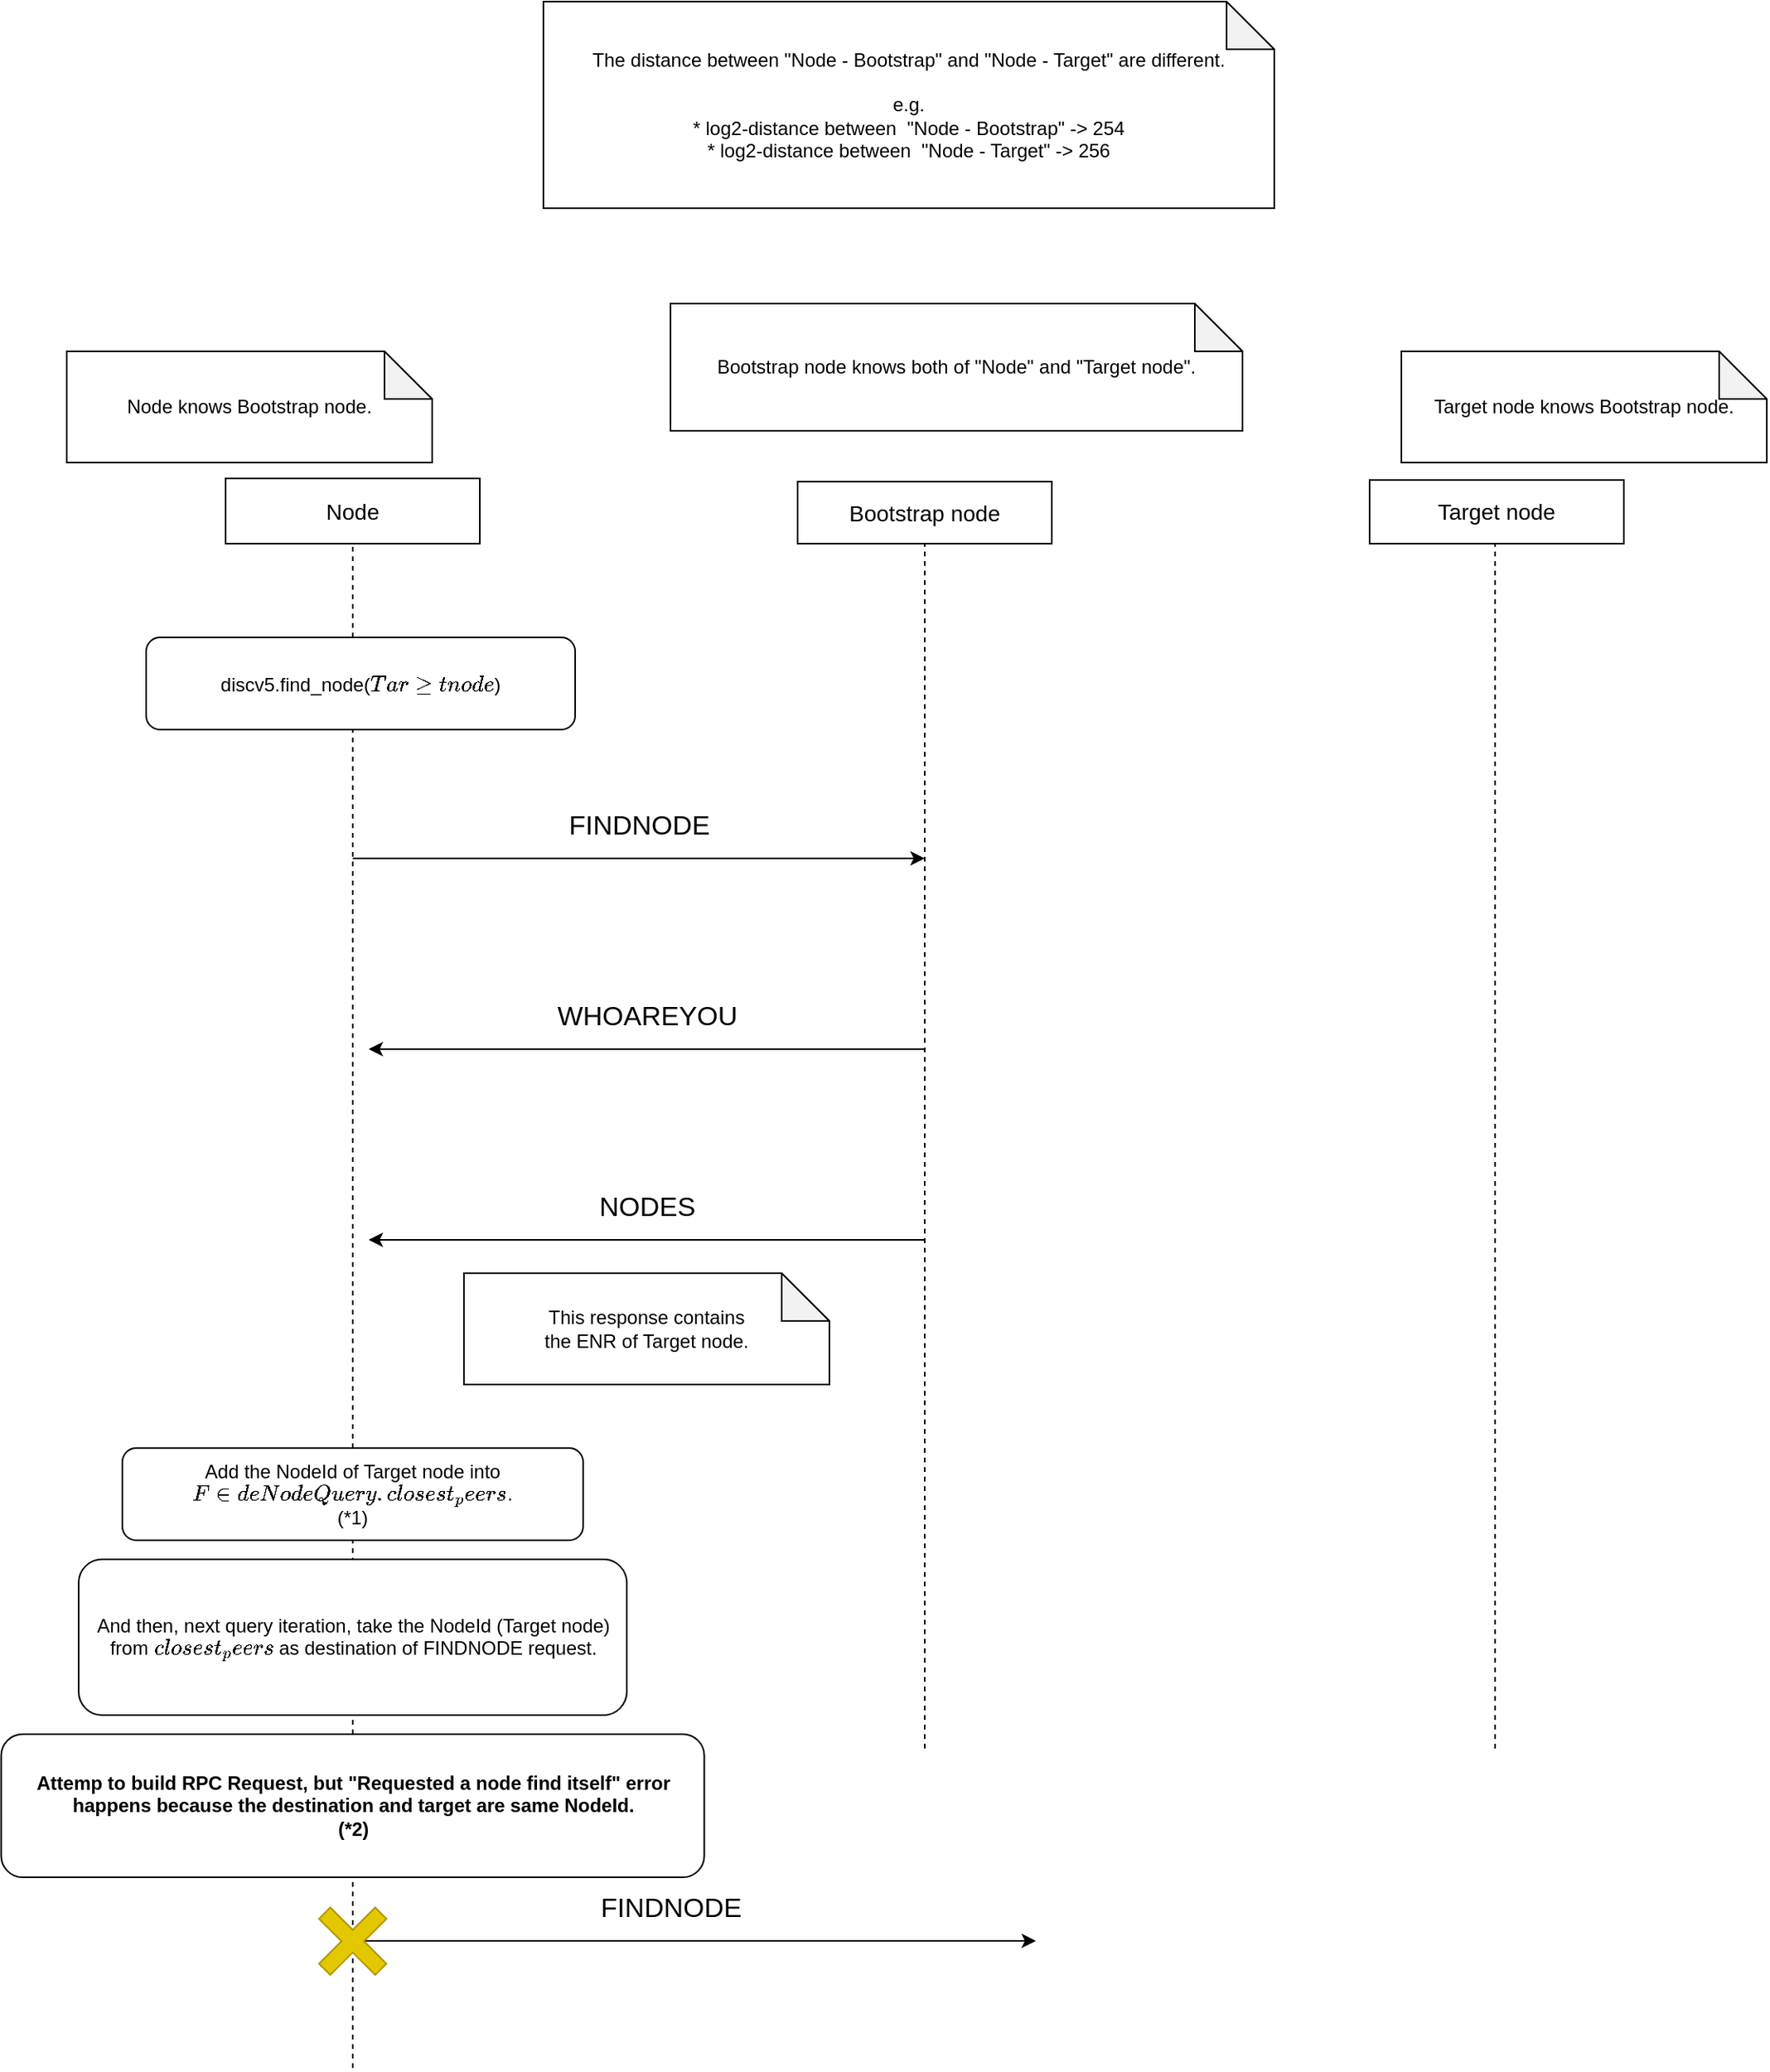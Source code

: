 <mxfile>
    <diagram id="ExdccTZqctQwAvQB16s_" name="Page-1">
        <mxGraphModel dx="1658" dy="1277" grid="1" gridSize="10" guides="1" tooltips="1" connect="1" arrows="1" fold="1" page="0" pageScale="1" pageWidth="827" pageHeight="1169" background="none" math="0" shadow="0">
            <root>
                <mxCell id="0"/>
                <mxCell id="1" parent="0"/>
                <mxCell id="2M91R3iAnrZrVvDSjcHK-1" value="Node" style="rounded=0;whiteSpace=wrap;html=1;fontSize=14;" parent="1" vertex="1">
                    <mxGeometry x="40" width="160" height="41" as="geometry"/>
                </mxCell>
                <mxCell id="2M91R3iAnrZrVvDSjcHK-2" value="Bootstrap node" style="rounded=0;whiteSpace=wrap;html=1;fontSize=14;" parent="1" vertex="1">
                    <mxGeometry x="400" y="2" width="160" height="39" as="geometry"/>
                </mxCell>
                <mxCell id="2M91R3iAnrZrVvDSjcHK-4" value="Target node" style="rounded=0;whiteSpace=wrap;html=1;fontSize=14;" parent="1" vertex="1">
                    <mxGeometry x="760" y="1" width="160" height="40" as="geometry"/>
                </mxCell>
                <mxCell id="2M91R3iAnrZrVvDSjcHK-28" value="" style="endArrow=none;dashed=1;html=1;fontSize=12;entryX=0.5;entryY=1;entryDx=0;entryDy=0;" parent="1" target="2M91R3iAnrZrVvDSjcHK-1" edge="1">
                    <mxGeometry width="50" height="50" relative="1" as="geometry">
                        <mxPoint x="120" y="1000" as="sourcePoint"/>
                        <mxPoint x="570" y="240" as="targetPoint"/>
                    </mxGeometry>
                </mxCell>
                <mxCell id="2M91R3iAnrZrVvDSjcHK-29" value="" style="endArrow=none;dashed=1;html=1;fontSize=12;entryX=0.5;entryY=1;entryDx=0;entryDy=0;" parent="1" target="2M91R3iAnrZrVvDSjcHK-2" edge="1">
                    <mxGeometry width="50" height="50" relative="1" as="geometry">
                        <mxPoint x="480" y="799" as="sourcePoint"/>
                        <mxPoint x="560" y="181" as="targetPoint"/>
                    </mxGeometry>
                </mxCell>
                <mxCell id="2M91R3iAnrZrVvDSjcHK-52" value="" style="endArrow=classic;html=1;fontSize=18;" parent="1" edge="1">
                    <mxGeometry x="-160" y="-61" width="50" height="50" as="geometry">
                        <mxPoint x="120" y="239" as="sourcePoint"/>
                        <mxPoint x="480" y="239" as="targetPoint"/>
                    </mxGeometry>
                </mxCell>
                <mxCell id="16" value="FINDNODE" style="edgeLabel;html=1;align=center;verticalAlign=middle;resizable=0;points=[];fontSize=17;" vertex="1" connectable="0" parent="2M91R3iAnrZrVvDSjcHK-52">
                    <mxGeometry relative="1" as="geometry">
                        <mxPoint y="-20" as="offset"/>
                    </mxGeometry>
                </mxCell>
                <mxCell id="10" value="The distance between &quot;Node - Bootstrap&quot; and &quot;Node - Target&quot; are different.&lt;br&gt;&lt;br&gt;e.g.&lt;br&gt;* log2-distance between&amp;nbsp; &quot;Node - Bootstrap&quot; -&amp;gt; 254&lt;br&gt;* log2-distance between&amp;nbsp; &quot;Node - Target&quot; -&amp;gt; 256" style="shape=note;whiteSpace=wrap;html=1;backgroundOutline=1;darkOpacity=0.05;" parent="1" vertex="1">
                    <mxGeometry x="240" y="-300" width="460" height="130" as="geometry"/>
                </mxCell>
                <mxCell id="12" value="" style="endArrow=none;dashed=1;html=1;fontSize=12;entryX=0.5;entryY=1;entryDx=0;entryDy=0;" edge="1" parent="1">
                    <mxGeometry width="50" height="50" relative="1" as="geometry">
                        <mxPoint x="839" y="799" as="sourcePoint"/>
                        <mxPoint x="839" y="41" as="targetPoint"/>
                    </mxGeometry>
                </mxCell>
                <mxCell id="13" value="Node knows Bootstrap node." style="shape=note;whiteSpace=wrap;html=1;backgroundOutline=1;darkOpacity=0.05;" vertex="1" parent="1">
                    <mxGeometry x="-60" y="-80" width="230" height="70" as="geometry"/>
                </mxCell>
                <mxCell id="14" value="Bootstrap node knows both of &quot;Node&quot; and &quot;Target node&quot;." style="shape=note;whiteSpace=wrap;html=1;backgroundOutline=1;darkOpacity=0.05;" vertex="1" parent="1">
                    <mxGeometry x="320" y="-110" width="360" height="80" as="geometry"/>
                </mxCell>
                <mxCell id="15" value="Target node knows Bootstrap node." style="shape=note;whiteSpace=wrap;html=1;backgroundOutline=1;darkOpacity=0.05;" vertex="1" parent="1">
                    <mxGeometry x="780" y="-80" width="230" height="70" as="geometry"/>
                </mxCell>
                <mxCell id="17" value="" style="endArrow=classic;html=1;fontSize=18;" edge="1" parent="1">
                    <mxGeometry x="-150" y="-51" width="50" height="50" as="geometry">
                        <mxPoint x="480" y="359" as="sourcePoint"/>
                        <mxPoint x="130" y="359" as="targetPoint"/>
                    </mxGeometry>
                </mxCell>
                <mxCell id="18" value="WHOAREYOU" style="edgeLabel;html=1;align=center;verticalAlign=middle;resizable=0;points=[];fontSize=17;" vertex="1" connectable="0" parent="17">
                    <mxGeometry relative="1" as="geometry">
                        <mxPoint y="-20" as="offset"/>
                    </mxGeometry>
                </mxCell>
                <mxCell id="21" value="" style="endArrow=classic;html=1;fontSize=18;" edge="1" parent="1">
                    <mxGeometry x="-150" y="69" width="50" height="50" as="geometry">
                        <mxPoint x="480" y="479" as="sourcePoint"/>
                        <mxPoint x="130" y="479" as="targetPoint"/>
                    </mxGeometry>
                </mxCell>
                <mxCell id="22" value="NODES" style="edgeLabel;html=1;align=center;verticalAlign=middle;resizable=0;points=[];fontSize=17;" vertex="1" connectable="0" parent="21">
                    <mxGeometry relative="1" as="geometry">
                        <mxPoint y="-20" as="offset"/>
                    </mxGeometry>
                </mxCell>
                <mxCell id="23" value="This response contains &lt;br&gt;the ENR of Target node." style="shape=note;whiteSpace=wrap;html=1;backgroundOutline=1;darkOpacity=0.05;fontStyle=0" vertex="1" parent="1">
                    <mxGeometry x="190" y="500" width="230" height="70" as="geometry"/>
                </mxCell>
                <mxCell id="25" value="&lt;span style=&quot;font-size: 12px&quot;&gt;discv5.find_node(`Target node`)&lt;/span&gt;" style="rounded=1;whiteSpace=wrap;html=1;fontSize=14;" vertex="1" parent="1">
                    <mxGeometry x="-10" y="100" width="270" height="58" as="geometry"/>
                </mxCell>
                <mxCell id="26" value="Add the NodeId of Target node into `FindeNodeQuery.closest_peers`.&lt;br&gt;(*1)" style="rounded=1;whiteSpace=wrap;html=1;fontSize=12;fontStyle=0" vertex="1" parent="1">
                    <mxGeometry x="-25" y="610" width="290" height="58" as="geometry"/>
                </mxCell>
                <mxCell id="27" value="" style="endArrow=classic;html=1;fontSize=18;" edge="1" parent="1">
                    <mxGeometry x="-160" y="620" width="50" height="50" as="geometry">
                        <mxPoint x="120" y="920" as="sourcePoint"/>
                        <mxPoint x="550" y="920" as="targetPoint"/>
                    </mxGeometry>
                </mxCell>
                <mxCell id="28" value="FINDNODE" style="edgeLabel;html=1;align=center;verticalAlign=middle;resizable=0;points=[];fontSize=17;" vertex="1" connectable="0" parent="27">
                    <mxGeometry relative="1" as="geometry">
                        <mxPoint x="-15" y="-20" as="offset"/>
                    </mxGeometry>
                </mxCell>
                <mxCell id="29" value="And then, next query iteration, take the NodeId (Target node) from `closest_peers` as destination of FINDNODE request." style="rounded=1;whiteSpace=wrap;html=1;fontSize=12;" vertex="1" parent="1">
                    <mxGeometry x="-52.5" y="680" width="345" height="98" as="geometry"/>
                </mxCell>
                <mxCell id="30" value="Attemp to build RPC Request, but &quot;Requested a node find itself&quot; error happens because the destination and target are same NodeId.&lt;br&gt;(*2)" style="rounded=1;whiteSpace=wrap;html=1;fontSize=12;fontStyle=1" vertex="1" parent="1">
                    <mxGeometry x="-101.25" y="790" width="442.5" height="90" as="geometry"/>
                </mxCell>
                <mxCell id="31" value="" style="shape=cross;whiteSpace=wrap;html=1;fontSize=12;rotation=45;fillColor=#e3c800;fontColor=#000000;strokeColor=#B09500;" vertex="1" parent="1">
                    <mxGeometry x="95" y="895.21" width="50" height="50" as="geometry"/>
                </mxCell>
            </root>
        </mxGraphModel>
    </diagram>
</mxfile>